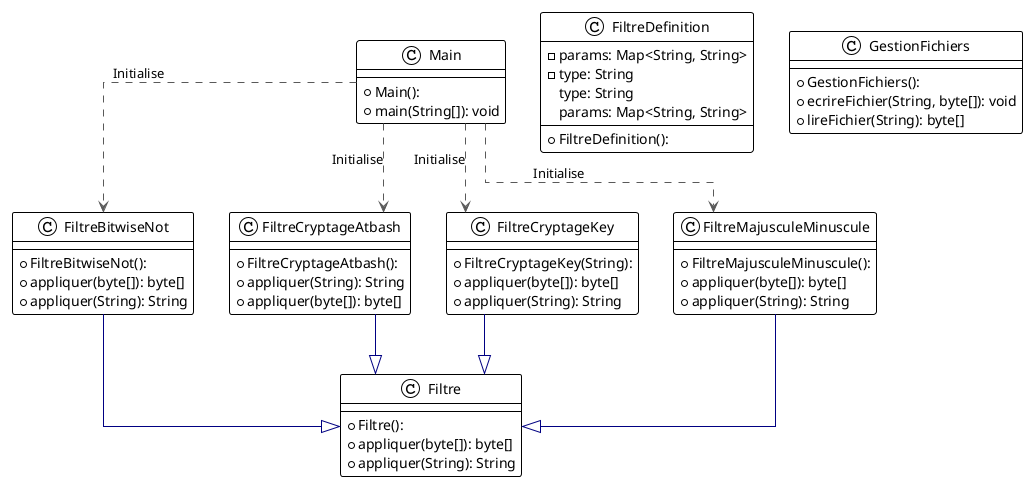 @startuml

!theme plain
top to bottom direction
skinparam linetype ortho

class Filtre {
  + Filtre(): 
  + appliquer(byte[]): byte[]
  + appliquer(String): String
}
class FiltreBitwiseNot {
  + FiltreBitwiseNot(): 
  + appliquer(byte[]): byte[]
  + appliquer(String): String
}
class FiltreCryptageAtbash {
  + FiltreCryptageAtbash(): 
  + appliquer(String): String
  + appliquer(byte[]): byte[]
}
class FiltreCryptageKey {
  + FiltreCryptageKey(String): 
  + appliquer(byte[]): byte[]
  + appliquer(String): String
}
class FiltreDefinition {
  + FiltreDefinition(): 
  - params: Map<String, String>
  - type: String
   type: String
   params: Map<String, String>
}
class FiltreMajusculeMinuscule {
  + FiltreMajusculeMinuscule(): 
  + appliquer(byte[]): byte[]
  + appliquer(String): String
}
class GestionFichiers {
  + GestionFichiers(): 
  + ecrireFichier(String, byte[]): void
  + lireFichier(String): byte[]
}
class Main {
  + Main(): 
  + main(String[]): void
}

FiltreBitwiseNot          -[#000082,plain]-^  Filtre                   
FiltreCryptageAtbash      -[#000082,plain]-^  Filtre                   
FiltreCryptageKey         -[#000082,plain]-^  Filtre                   
FiltreMajusculeMinuscule  -[#000082,plain]-^  Filtre                   
Main                      -[#595959,dashed]->  FiltreBitwiseNot         : "«Initialise»"
Main                      -[#595959,dashed]->  FiltreCryptageAtbash     : "«Initialise»"
Main                      -[#595959,dashed]->  FiltreCryptageKey        : "«Initialise»"
Main                      -[#595959,dashed]->  FiltreMajusculeMinuscule : "«Initialise»"
@enduml
